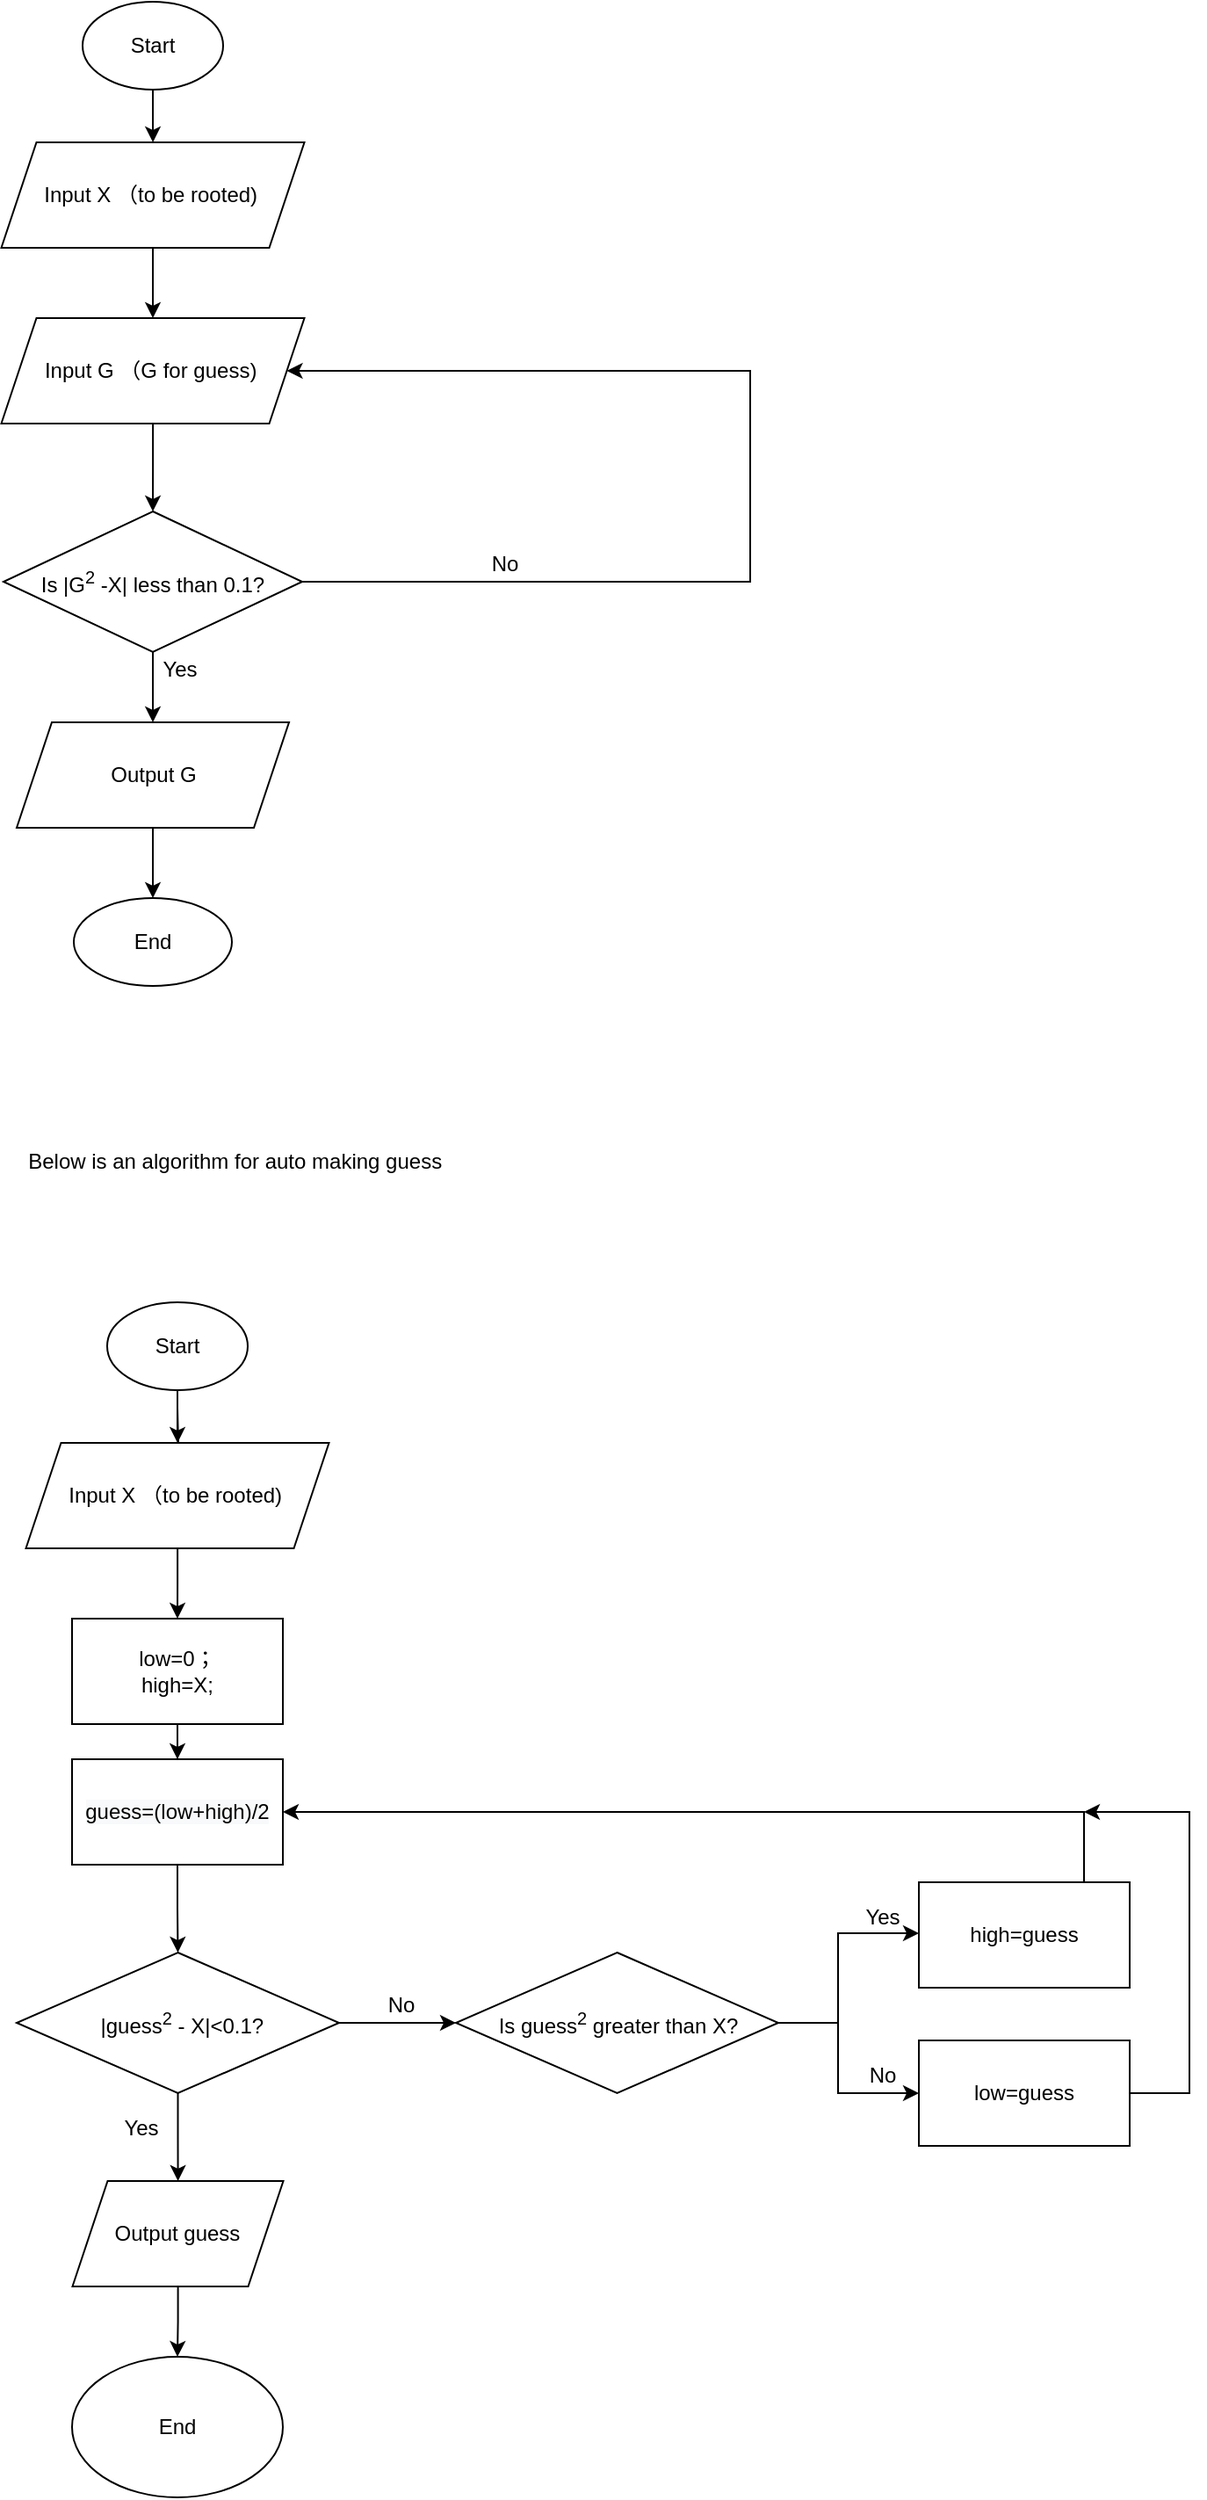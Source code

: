 <mxfile version="13.6.10" type="device"><diagram id="qTF38RYEpXhZZEl9BknF" name="Page-1"><mxGraphModel dx="942" dy="643" grid="1" gridSize="10" guides="1" tooltips="1" connect="1" arrows="1" fold="1" page="1" pageScale="1" pageWidth="827" pageHeight="1169" math="0" shadow="0"><root><mxCell id="0"/><mxCell id="1" parent="0"/><mxCell id="ECfoPXpijwboeFghplk--3" value="" style="edgeStyle=orthogonalEdgeStyle;rounded=0;orthogonalLoop=1;jettySize=auto;html=1;" edge="1" parent="1" source="ECfoPXpijwboeFghplk--1" target="ECfoPXpijwboeFghplk--2"><mxGeometry relative="1" as="geometry"/></mxCell><mxCell id="ECfoPXpijwboeFghplk--1" value="Start" style="ellipse;whiteSpace=wrap;html=1;" vertex="1" parent="1"><mxGeometry x="130" y="40" width="80" height="50" as="geometry"/></mxCell><mxCell id="ECfoPXpijwboeFghplk--5" value="" style="edgeStyle=orthogonalEdgeStyle;rounded=0;orthogonalLoop=1;jettySize=auto;html=1;" edge="1" parent="1" source="ECfoPXpijwboeFghplk--2" target="ECfoPXpijwboeFghplk--4"><mxGeometry relative="1" as="geometry"/></mxCell><mxCell id="ECfoPXpijwboeFghplk--2" value="Input X （to be rooted)&amp;nbsp;" style="shape=parallelogram;perimeter=parallelogramPerimeter;whiteSpace=wrap;html=1;fixedSize=1;" vertex="1" parent="1"><mxGeometry x="83.75" y="120" width="172.5" height="60" as="geometry"/></mxCell><mxCell id="ECfoPXpijwboeFghplk--7" value="" style="edgeStyle=orthogonalEdgeStyle;rounded=0;orthogonalLoop=1;jettySize=auto;html=1;entryX=0.5;entryY=0;entryDx=0;entryDy=0;" edge="1" parent="1" source="ECfoPXpijwboeFghplk--4" target="ECfoPXpijwboeFghplk--8"><mxGeometry relative="1" as="geometry"><mxPoint x="170" y="360" as="targetPoint"/></mxGeometry></mxCell><mxCell id="ECfoPXpijwboeFghplk--4" value="Input G （G for guess)&amp;nbsp;" style="shape=parallelogram;perimeter=parallelogramPerimeter;whiteSpace=wrap;html=1;fixedSize=1;" vertex="1" parent="1"><mxGeometry x="83.75" y="220" width="172.5" height="60" as="geometry"/></mxCell><mxCell id="ECfoPXpijwboeFghplk--10" value="" style="edgeStyle=orthogonalEdgeStyle;rounded=0;orthogonalLoop=1;jettySize=auto;html=1;" edge="1" parent="1" source="ECfoPXpijwboeFghplk--8" target="ECfoPXpijwboeFghplk--9"><mxGeometry relative="1" as="geometry"/></mxCell><mxCell id="ECfoPXpijwboeFghplk--11" style="edgeStyle=orthogonalEdgeStyle;rounded=0;orthogonalLoop=1;jettySize=auto;html=1;entryX=1;entryY=0.5;entryDx=0;entryDy=0;" edge="1" parent="1" source="ECfoPXpijwboeFghplk--8" target="ECfoPXpijwboeFghplk--4"><mxGeometry relative="1" as="geometry"><mxPoint x="460" y="250" as="targetPoint"/><Array as="points"><mxPoint x="510" y="370"/><mxPoint x="510" y="250"/></Array></mxGeometry></mxCell><mxCell id="ECfoPXpijwboeFghplk--8" value="&lt;p style=&quot;line-height: 120%&quot;&gt;Is |G&lt;sup&gt;2&lt;/sup&gt;&amp;nbsp;-X| less than 0.1?&lt;/p&gt;" style="rhombus;whiteSpace=wrap;html=1;" vertex="1" parent="1"><mxGeometry x="85" y="330" width="170" height="80" as="geometry"/></mxCell><mxCell id="ECfoPXpijwboeFghplk--27" value="" style="edgeStyle=orthogonalEdgeStyle;rounded=0;orthogonalLoop=1;jettySize=auto;html=1;" edge="1" parent="1" source="ECfoPXpijwboeFghplk--9" target="ECfoPXpijwboeFghplk--26"><mxGeometry relative="1" as="geometry"/></mxCell><mxCell id="ECfoPXpijwboeFghplk--9" value="Output G" style="shape=parallelogram;perimeter=parallelogramPerimeter;whiteSpace=wrap;html=1;fixedSize=1;" vertex="1" parent="1"><mxGeometry x="92.5" y="450" width="155" height="60" as="geometry"/></mxCell><mxCell id="ECfoPXpijwboeFghplk--12" value="No" style="text;html=1;resizable=0;autosize=1;align=center;verticalAlign=middle;points=[];fillColor=none;strokeColor=none;rounded=0;" vertex="1" parent="1"><mxGeometry x="355" y="350" width="30" height="20" as="geometry"/></mxCell><mxCell id="ECfoPXpijwboeFghplk--13" value="Yes" style="text;html=1;resizable=0;autosize=1;align=center;verticalAlign=middle;points=[];fillColor=none;strokeColor=none;rounded=0;" vertex="1" parent="1"><mxGeometry x="170" y="410" width="30" height="20" as="geometry"/></mxCell><mxCell id="ECfoPXpijwboeFghplk--14" value="Below is an algorithm for auto making guess&amp;nbsp;" style="text;html=1;resizable=0;autosize=1;align=center;verticalAlign=middle;points=[];fillColor=none;strokeColor=none;rounded=0;" vertex="1" parent="1"><mxGeometry x="92.5" y="690" width="250" height="20" as="geometry"/></mxCell><mxCell id="ECfoPXpijwboeFghplk--26" value="End" style="ellipse;whiteSpace=wrap;html=1;" vertex="1" parent="1"><mxGeometry x="125" y="550" width="90" height="50" as="geometry"/></mxCell><mxCell id="ECfoPXpijwboeFghplk--28" value="" style="edgeStyle=orthogonalEdgeStyle;rounded=0;orthogonalLoop=1;jettySize=auto;html=1;exitX=0.5;exitY=1;exitDx=0;exitDy=0;" edge="1" parent="1" target="ECfoPXpijwboeFghplk--31"><mxGeometry relative="1" as="geometry"><mxPoint x="184" y="840" as="sourcePoint"/></mxGeometry></mxCell><mxCell id="ECfoPXpijwboeFghplk--56" style="edgeStyle=orthogonalEdgeStyle;rounded=0;orthogonalLoop=1;jettySize=auto;html=1;exitX=0.5;exitY=1;exitDx=0;exitDy=0;" edge="1" parent="1" source="ECfoPXpijwboeFghplk--29" target="ECfoPXpijwboeFghplk--31"><mxGeometry relative="1" as="geometry"/></mxCell><mxCell id="ECfoPXpijwboeFghplk--29" value="Start" style="ellipse;whiteSpace=wrap;html=1;" vertex="1" parent="1"><mxGeometry x="144" y="780" width="80" height="50" as="geometry"/></mxCell><mxCell id="ECfoPXpijwboeFghplk--30" value="" style="edgeStyle=orthogonalEdgeStyle;rounded=0;orthogonalLoop=1;jettySize=auto;html=1;" edge="1" parent="1" source="ECfoPXpijwboeFghplk--31"><mxGeometry relative="1" as="geometry"><mxPoint x="184" y="960" as="targetPoint"/></mxGeometry></mxCell><mxCell id="ECfoPXpijwboeFghplk--31" value="Input X （to be rooted)&amp;nbsp;" style="shape=parallelogram;perimeter=parallelogramPerimeter;whiteSpace=wrap;html=1;fixedSize=1;" vertex="1" parent="1"><mxGeometry x="97.75" y="860" width="172.5" height="60" as="geometry"/></mxCell><mxCell id="ECfoPXpijwboeFghplk--63" value="" style="edgeStyle=orthogonalEdgeStyle;rounded=0;orthogonalLoop=1;jettySize=auto;html=1;" edge="1" parent="1" source="ECfoPXpijwboeFghplk--42" target="ECfoPXpijwboeFghplk--62"><mxGeometry relative="1" as="geometry"/></mxCell><mxCell id="ECfoPXpijwboeFghplk--42" value="low=0；&lt;br&gt;high=X;" style="rounded=0;whiteSpace=wrap;html=1;" vertex="1" parent="1"><mxGeometry x="124" y="960" width="120" height="60" as="geometry"/></mxCell><mxCell id="ECfoPXpijwboeFghplk--48" value="" style="edgeStyle=orthogonalEdgeStyle;rounded=0;orthogonalLoop=1;jettySize=auto;html=1;" edge="1" parent="1" source="ECfoPXpijwboeFghplk--43" target="ECfoPXpijwboeFghplk--47"><mxGeometry relative="1" as="geometry"/></mxCell><mxCell id="ECfoPXpijwboeFghplk--52" value="" style="edgeStyle=orthogonalEdgeStyle;rounded=0;orthogonalLoop=1;jettySize=auto;html=1;" edge="1" parent="1" source="ECfoPXpijwboeFghplk--43" target="ECfoPXpijwboeFghplk--51"><mxGeometry relative="1" as="geometry"/></mxCell><mxCell id="ECfoPXpijwboeFghplk--43" value="&amp;nbsp;|guess&lt;sup&gt;2&lt;/sup&gt;&amp;nbsp;- X|&amp;lt;0.1?" style="rhombus;whiteSpace=wrap;html=1;rounded=0;" vertex="1" parent="1"><mxGeometry x="92.5" y="1150" width="183.5" height="80" as="geometry"/></mxCell><mxCell id="ECfoPXpijwboeFghplk--50" value="" style="edgeStyle=orthogonalEdgeStyle;rounded=0;orthogonalLoop=1;jettySize=auto;html=1;" edge="1" parent="1" source="ECfoPXpijwboeFghplk--47" target="ECfoPXpijwboeFghplk--49"><mxGeometry relative="1" as="geometry"/></mxCell><mxCell id="ECfoPXpijwboeFghplk--47" value="Output guess" style="shape=parallelogram;perimeter=parallelogramPerimeter;whiteSpace=wrap;html=1;fixedSize=1;rounded=0;" vertex="1" parent="1"><mxGeometry x="124.25" y="1280" width="120" height="60" as="geometry"/></mxCell><mxCell id="ECfoPXpijwboeFghplk--49" value="End" style="ellipse;whiteSpace=wrap;html=1;rounded=0;" vertex="1" parent="1"><mxGeometry x="124" y="1380" width="120" height="80" as="geometry"/></mxCell><mxCell id="ECfoPXpijwboeFghplk--58" value="" style="edgeStyle=orthogonalEdgeStyle;rounded=0;orthogonalLoop=1;jettySize=auto;html=1;" edge="1" parent="1" source="ECfoPXpijwboeFghplk--51" target="ECfoPXpijwboeFghplk--57"><mxGeometry relative="1" as="geometry"><Array as="points"><mxPoint x="560" y="1190"/><mxPoint x="560" y="1139"/></Array></mxGeometry></mxCell><mxCell id="ECfoPXpijwboeFghplk--61" value="" style="edgeStyle=orthogonalEdgeStyle;rounded=0;orthogonalLoop=1;jettySize=auto;html=1;entryX=0;entryY=0.5;entryDx=0;entryDy=0;" edge="1" parent="1" target="ECfoPXpijwboeFghplk--60"><mxGeometry relative="1" as="geometry"><mxPoint x="526" y="1190" as="sourcePoint"/><Array as="points"><mxPoint x="560" y="1190"/><mxPoint x="560" y="1230"/></Array></mxGeometry></mxCell><mxCell id="ECfoPXpijwboeFghplk--51" value="Is guess&lt;sup&gt;2&lt;/sup&gt; greater than X?" style="rhombus;whiteSpace=wrap;html=1;rounded=0;" vertex="1" parent="1"><mxGeometry x="342.5" y="1150" width="183.5" height="80" as="geometry"/></mxCell><mxCell id="ECfoPXpijwboeFghplk--53" value="Yes" style="text;html=1;resizable=0;autosize=1;align=center;verticalAlign=middle;points=[];fillColor=none;strokeColor=none;rounded=0;" vertex="1" parent="1"><mxGeometry x="148.25" y="1240" width="30" height="20" as="geometry"/></mxCell><mxCell id="ECfoPXpijwboeFghplk--54" value="No" style="text;html=1;resizable=0;autosize=1;align=center;verticalAlign=middle;points=[];fillColor=none;strokeColor=none;rounded=0;" vertex="1" parent="1"><mxGeometry x="295.75" y="1170" width="30" height="20" as="geometry"/></mxCell><mxCell id="ECfoPXpijwboeFghplk--65" style="edgeStyle=orthogonalEdgeStyle;rounded=0;orthogonalLoop=1;jettySize=auto;html=1;entryX=1;entryY=0.5;entryDx=0;entryDy=0;" edge="1" parent="1" source="ECfoPXpijwboeFghplk--57" target="ECfoPXpijwboeFghplk--62"><mxGeometry relative="1" as="geometry"><Array as="points"><mxPoint x="700" y="1070"/></Array></mxGeometry></mxCell><mxCell id="ECfoPXpijwboeFghplk--57" value="high=guess" style="whiteSpace=wrap;html=1;rounded=0;" vertex="1" parent="1"><mxGeometry x="606" y="1110" width="120" height="60" as="geometry"/></mxCell><mxCell id="ECfoPXpijwboeFghplk--59" value="Yes" style="text;html=1;resizable=0;autosize=1;align=center;verticalAlign=middle;points=[];fillColor=none;strokeColor=none;rounded=0;" vertex="1" parent="1"><mxGeometry x="570" y="1120" width="30" height="20" as="geometry"/></mxCell><mxCell id="ECfoPXpijwboeFghplk--66" style="edgeStyle=orthogonalEdgeStyle;rounded=0;orthogonalLoop=1;jettySize=auto;html=1;exitX=1;exitY=0.5;exitDx=0;exitDy=0;" edge="1" parent="1" source="ECfoPXpijwboeFghplk--60"><mxGeometry relative="1" as="geometry"><mxPoint x="700" y="1070" as="targetPoint"/><Array as="points"><mxPoint x="760" y="1230"/><mxPoint x="760" y="1070"/></Array></mxGeometry></mxCell><mxCell id="ECfoPXpijwboeFghplk--60" value="low=guess" style="whiteSpace=wrap;html=1;rounded=0;" vertex="1" parent="1"><mxGeometry x="606" y="1200" width="120" height="60" as="geometry"/></mxCell><mxCell id="ECfoPXpijwboeFghplk--64" value="" style="edgeStyle=orthogonalEdgeStyle;rounded=0;orthogonalLoop=1;jettySize=auto;html=1;" edge="1" parent="1" source="ECfoPXpijwboeFghplk--62" target="ECfoPXpijwboeFghplk--43"><mxGeometry relative="1" as="geometry"/></mxCell><mxCell id="ECfoPXpijwboeFghplk--62" value="&#10;&#10;&lt;span style=&quot;color: rgb(0, 0, 0); font-family: helvetica; font-size: 12px; font-style: normal; font-weight: 400; letter-spacing: normal; text-align: center; text-indent: 0px; text-transform: none; word-spacing: 0px; background-color: rgb(248, 249, 250); display: inline; float: none;&quot;&gt;guess=(low+high)/2&lt;/span&gt;&#10;&#10;" style="whiteSpace=wrap;html=1;rounded=0;" vertex="1" parent="1"><mxGeometry x="124" y="1040" width="120" height="60" as="geometry"/></mxCell><mxCell id="ECfoPXpijwboeFghplk--67" value="No" style="text;html=1;resizable=0;autosize=1;align=center;verticalAlign=middle;points=[];fillColor=none;strokeColor=none;rounded=0;" vertex="1" parent="1"><mxGeometry x="570" y="1210" width="30" height="20" as="geometry"/></mxCell></root></mxGraphModel></diagram></mxfile>